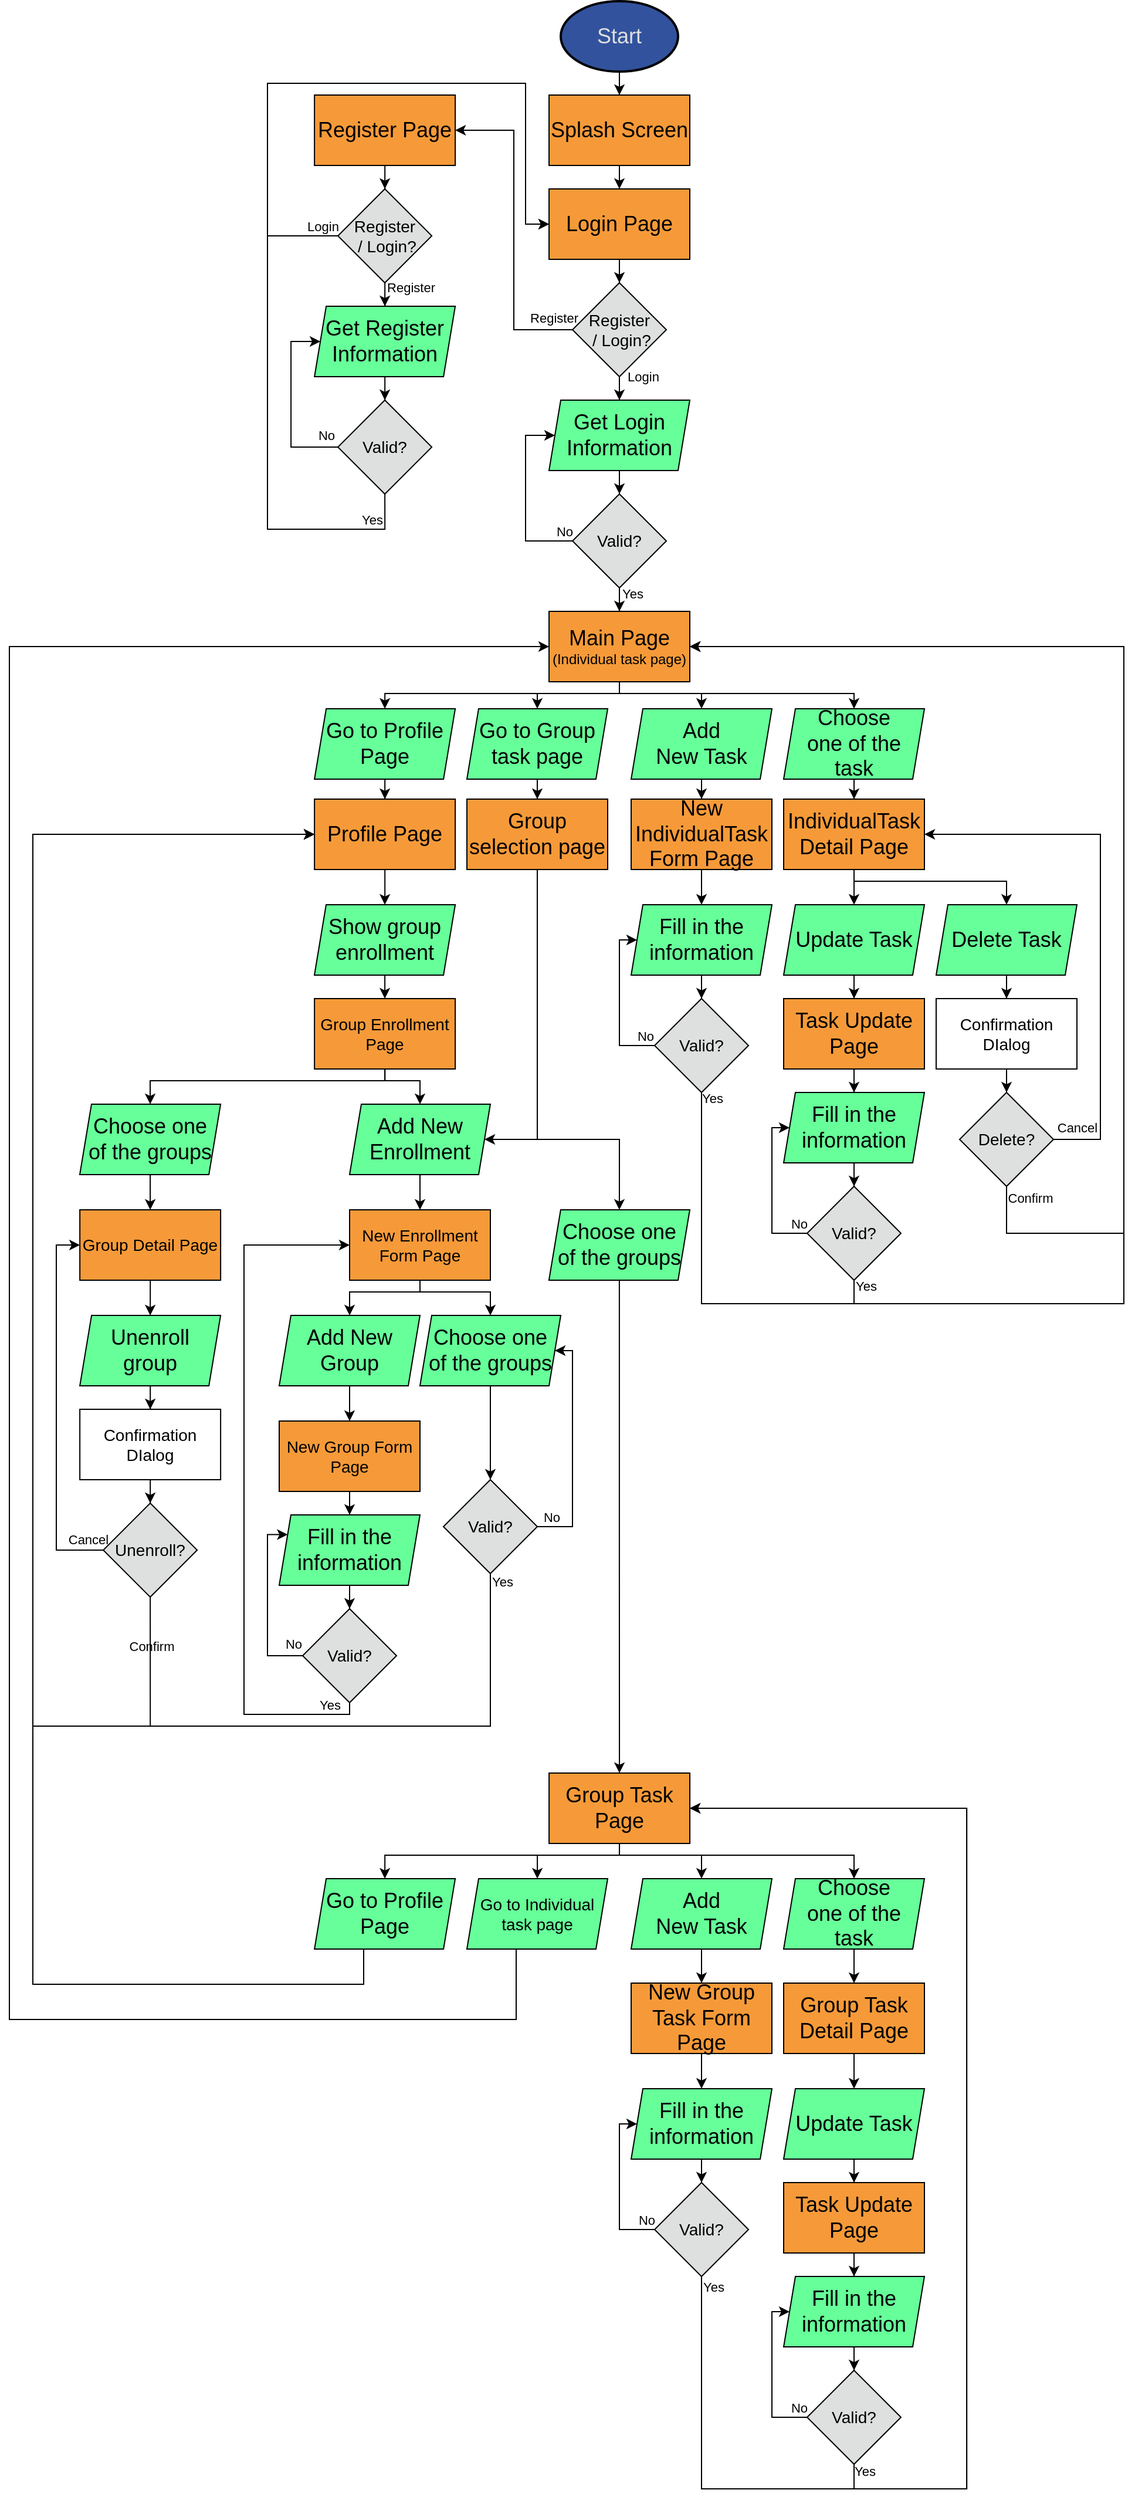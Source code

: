 <mxfile version="21.3.7" type="device">
  <diagram name="Page-1" id="p1WX4yHf_OZrE_TdTsPO">
    <mxGraphModel dx="2048" dy="620" grid="1" gridSize="10" guides="1" tooltips="1" connect="1" arrows="1" fold="1" page="1" pageScale="1" pageWidth="827" pageHeight="1169" math="0" shadow="0">
      <root>
        <mxCell id="0" />
        <mxCell id="1" parent="0" />
        <mxCell id="FOKczKK7Ak-wTjcF0xYH-5" style="edgeStyle=orthogonalEdgeStyle;rounded=0;orthogonalLoop=1;jettySize=auto;html=1;entryX=0.5;entryY=0;entryDx=0;entryDy=0;labelBackgroundColor=none;fontColor=default;" parent="1" source="FOKczKK7Ak-wTjcF0xYH-2" target="FOKczKK7Ak-wTjcF0xYH-3" edge="1">
          <mxGeometry relative="1" as="geometry" />
        </mxCell>
        <mxCell id="FOKczKK7Ak-wTjcF0xYH-2" value="&lt;font style=&quot;font-size: 18px;&quot;&gt;Start&lt;/font&gt;" style="strokeWidth=2;html=1;shape=mxgraph.flowchart.start_1;whiteSpace=wrap;shadow=0;textCollor=#FFFFFF;rounded=0;labelBackgroundColor=none;fillColor=#32529d;fontColor=#dedfdf;" parent="1" vertex="1">
          <mxGeometry x="380" y="10" width="100" height="60" as="geometry" />
        </mxCell>
        <mxCell id="FOKczKK7Ak-wTjcF0xYH-7" style="edgeStyle=orthogonalEdgeStyle;rounded=0;orthogonalLoop=1;jettySize=auto;html=1;labelBackgroundColor=none;fontColor=default;" parent="1" source="FOKczKK7Ak-wTjcF0xYH-3" target="FOKczKK7Ak-wTjcF0xYH-6" edge="1">
          <mxGeometry relative="1" as="geometry" />
        </mxCell>
        <mxCell id="FOKczKK7Ak-wTjcF0xYH-3" value="&lt;font style=&quot;font-size: 18px;&quot;&gt;Splash Screen&lt;/font&gt;" style="rounded=0;whiteSpace=wrap;html=1;labelBackgroundColor=none;fillColor=#F69A39;" parent="1" vertex="1">
          <mxGeometry x="370" y="90" width="120" height="60" as="geometry" />
        </mxCell>
        <mxCell id="FOKczKK7Ak-wTjcF0xYH-9" style="edgeStyle=orthogonalEdgeStyle;rounded=0;orthogonalLoop=1;jettySize=auto;html=1;entryX=0.5;entryY=0;entryDx=0;entryDy=0;labelBackgroundColor=none;fontColor=default;" parent="1" source="FOKczKK7Ak-wTjcF0xYH-6" target="FOKczKK7Ak-wTjcF0xYH-8" edge="1">
          <mxGeometry relative="1" as="geometry" />
        </mxCell>
        <mxCell id="FOKczKK7Ak-wTjcF0xYH-6" value="&lt;font style=&quot;font-size: 18px;&quot;&gt;Login Page&lt;/font&gt;" style="rounded=0;whiteSpace=wrap;html=1;labelBackgroundColor=none;fillColor=#F69A39;" parent="1" vertex="1">
          <mxGeometry x="370" y="170" width="120" height="60" as="geometry" />
        </mxCell>
        <mxCell id="FOKczKK7Ak-wTjcF0xYH-15" style="edgeStyle=orthogonalEdgeStyle;rounded=0;orthogonalLoop=1;jettySize=auto;html=1;entryX=1;entryY=0.5;entryDx=0;entryDy=0;labelBackgroundColor=none;fontColor=default;" parent="1" source="FOKczKK7Ak-wTjcF0xYH-8" target="FOKczKK7Ak-wTjcF0xYH-10" edge="1">
          <mxGeometry relative="1" as="geometry">
            <Array as="points">
              <mxPoint x="340" y="290" />
              <mxPoint x="340" y="120" />
            </Array>
          </mxGeometry>
        </mxCell>
        <mxCell id="FOKczKK7Ak-wTjcF0xYH-30" value="Register" style="edgeLabel;html=1;align=center;verticalAlign=middle;resizable=0;points=[];rounded=0;labelBackgroundColor=none;" parent="FOKczKK7Ak-wTjcF0xYH-15" vertex="1" connectable="0">
          <mxGeometry x="-0.928" y="2" relative="1" as="geometry">
            <mxPoint x="-7" y="-12" as="offset" />
          </mxGeometry>
        </mxCell>
        <mxCell id="FOKczKK7Ak-wTjcF0xYH-23" style="edgeStyle=orthogonalEdgeStyle;rounded=0;orthogonalLoop=1;jettySize=auto;html=1;entryX=0.5;entryY=0;entryDx=0;entryDy=0;labelBackgroundColor=none;fontColor=default;" parent="1" source="FOKczKK7Ak-wTjcF0xYH-8" target="FOKczKK7Ak-wTjcF0xYH-22" edge="1">
          <mxGeometry relative="1" as="geometry" />
        </mxCell>
        <mxCell id="FOKczKK7Ak-wTjcF0xYH-31" value="Login" style="edgeLabel;html=1;align=center;verticalAlign=middle;resizable=0;points=[];rounded=0;labelBackgroundColor=none;" parent="FOKczKK7Ak-wTjcF0xYH-23" vertex="1" connectable="0">
          <mxGeometry x="0.527" y="1" relative="1" as="geometry">
            <mxPoint x="19" y="-6" as="offset" />
          </mxGeometry>
        </mxCell>
        <mxCell id="FOKczKK7Ak-wTjcF0xYH-8" value="&lt;font style=&quot;font-size: 14px;&quot;&gt;Register&lt;br&gt;&amp;nbsp;/ Login?&lt;/font&gt;" style="rhombus;whiteSpace=wrap;html=1;rounded=0;labelBackgroundColor=none;fillColor=#DEDFDF;" parent="1" vertex="1">
          <mxGeometry x="390" y="250" width="80" height="80" as="geometry" />
        </mxCell>
        <mxCell id="FOKczKK7Ak-wTjcF0xYH-35" style="edgeStyle=orthogonalEdgeStyle;rounded=0;orthogonalLoop=1;jettySize=auto;html=1;entryX=0.5;entryY=0;entryDx=0;entryDy=0;labelBackgroundColor=none;fontColor=default;" parent="1" source="FOKczKK7Ak-wTjcF0xYH-10" target="FOKczKK7Ak-wTjcF0xYH-34" edge="1">
          <mxGeometry relative="1" as="geometry" />
        </mxCell>
        <mxCell id="FOKczKK7Ak-wTjcF0xYH-10" value="&lt;font style=&quot;font-size: 18px;&quot;&gt;Register Page&lt;/font&gt;" style="rounded=0;whiteSpace=wrap;html=1;labelBackgroundColor=none;fillColor=#F69A39;" parent="1" vertex="1">
          <mxGeometry x="170.06" y="90" width="120" height="60" as="geometry" />
        </mxCell>
        <mxCell id="FOKczKK7Ak-wTjcF0xYH-20" style="edgeStyle=orthogonalEdgeStyle;rounded=0;orthogonalLoop=1;jettySize=auto;html=1;entryX=0.5;entryY=0;entryDx=0;entryDy=0;labelBackgroundColor=none;fontColor=default;" parent="1" source="FOKczKK7Ak-wTjcF0xYH-11" target="FOKczKK7Ak-wTjcF0xYH-14" edge="1">
          <mxGeometry relative="1" as="geometry" />
        </mxCell>
        <mxCell id="FOKczKK7Ak-wTjcF0xYH-11" value="&lt;font style=&quot;font-size: 18px;&quot;&gt;Get Register Information&lt;/font&gt;" style="shape=parallelogram;perimeter=parallelogramPerimeter;whiteSpace=wrap;html=1;fixedSize=1;size=10;rounded=0;labelBackgroundColor=none;fillColor=#66FF99;" parent="1" vertex="1">
          <mxGeometry x="170.06" y="270" width="120" height="60" as="geometry" />
        </mxCell>
        <mxCell id="FOKczKK7Ak-wTjcF0xYH-17" style="edgeStyle=orthogonalEdgeStyle;rounded=0;orthogonalLoop=1;jettySize=auto;html=1;entryX=0;entryY=0.5;entryDx=0;entryDy=0;exitX=0.5;exitY=1;exitDx=0;exitDy=0;labelBackgroundColor=none;fontColor=default;" parent="1" source="FOKczKK7Ak-wTjcF0xYH-14" target="FOKczKK7Ak-wTjcF0xYH-6" edge="1">
          <mxGeometry relative="1" as="geometry">
            <mxPoint x="340" y="200" as="targetPoint" />
            <Array as="points">
              <mxPoint x="230" y="460" />
              <mxPoint x="130" y="460" />
              <mxPoint x="130" y="80" />
              <mxPoint x="350" y="80" />
              <mxPoint x="350" y="200" />
            </Array>
          </mxGeometry>
        </mxCell>
        <mxCell id="FOKczKK7Ak-wTjcF0xYH-21" value="Yes" style="edgeLabel;html=1;align=center;verticalAlign=middle;resizable=0;points=[];rounded=0;labelBackgroundColor=none;" parent="FOKczKK7Ak-wTjcF0xYH-17" vertex="1" connectable="0">
          <mxGeometry x="-0.918" relative="1" as="geometry">
            <mxPoint x="-6" y="-8" as="offset" />
          </mxGeometry>
        </mxCell>
        <mxCell id="FOKczKK7Ak-wTjcF0xYH-25" style="edgeStyle=orthogonalEdgeStyle;rounded=0;orthogonalLoop=1;jettySize=auto;html=1;entryX=0;entryY=0.5;entryDx=0;entryDy=0;exitX=0;exitY=0.5;exitDx=0;exitDy=0;labelBackgroundColor=none;fontColor=default;" parent="1" source="FOKczKK7Ak-wTjcF0xYH-14" target="FOKczKK7Ak-wTjcF0xYH-11" edge="1">
          <mxGeometry relative="1" as="geometry">
            <Array as="points">
              <mxPoint x="150.06" y="390" />
              <mxPoint x="150.06" y="300" />
            </Array>
          </mxGeometry>
        </mxCell>
        <mxCell id="FOKczKK7Ak-wTjcF0xYH-26" value="No" style="edgeLabel;html=1;align=center;verticalAlign=middle;resizable=0;points=[];rounded=0;labelBackgroundColor=none;" parent="FOKczKK7Ak-wTjcF0xYH-25" vertex="1" connectable="0">
          <mxGeometry x="-0.874" y="1" relative="1" as="geometry">
            <mxPoint y="-11" as="offset" />
          </mxGeometry>
        </mxCell>
        <mxCell id="FOKczKK7Ak-wTjcF0xYH-14" value="&lt;span style=&quot;font-size: 14px;&quot;&gt;Valid?&lt;/span&gt;" style="rhombus;whiteSpace=wrap;html=1;rounded=0;labelBackgroundColor=none;fillColor=#DEDFDF;" parent="1" vertex="1">
          <mxGeometry x="190.06" y="350" width="80" height="80" as="geometry" />
        </mxCell>
        <mxCell id="FOKczKK7Ak-wTjcF0xYH-42" style="edgeStyle=orthogonalEdgeStyle;rounded=0;orthogonalLoop=1;jettySize=auto;html=1;entryX=0.5;entryY=0;entryDx=0;entryDy=0;labelBackgroundColor=none;fontColor=default;" parent="1" source="FOKczKK7Ak-wTjcF0xYH-22" target="FOKczKK7Ak-wTjcF0xYH-24" edge="1">
          <mxGeometry relative="1" as="geometry" />
        </mxCell>
        <mxCell id="FOKczKK7Ak-wTjcF0xYH-22" value="&lt;font style=&quot;font-size: 18px;&quot;&gt;Get Login Information&lt;/font&gt;" style="shape=parallelogram;perimeter=parallelogramPerimeter;whiteSpace=wrap;html=1;fixedSize=1;size=10;rounded=0;labelBackgroundColor=none;fillColor=#66FF99;" parent="1" vertex="1">
          <mxGeometry x="370" y="350" width="120" height="60" as="geometry" />
        </mxCell>
        <mxCell id="FOKczKK7Ak-wTjcF0xYH-43" style="edgeStyle=orthogonalEdgeStyle;rounded=0;orthogonalLoop=1;jettySize=auto;html=1;entryX=0;entryY=0.5;entryDx=0;entryDy=0;exitX=0;exitY=0.5;exitDx=0;exitDy=0;labelBackgroundColor=none;fontColor=default;" parent="1" source="FOKczKK7Ak-wTjcF0xYH-24" target="FOKczKK7Ak-wTjcF0xYH-22" edge="1">
          <mxGeometry relative="1" as="geometry">
            <Array as="points">
              <mxPoint x="350" y="470" />
              <mxPoint x="350" y="380" />
            </Array>
          </mxGeometry>
        </mxCell>
        <mxCell id="FOKczKK7Ak-wTjcF0xYH-44" value="No" style="edgeLabel;html=1;align=center;verticalAlign=middle;resizable=0;points=[];rounded=0;labelBackgroundColor=none;" parent="FOKczKK7Ak-wTjcF0xYH-43" vertex="1" connectable="0">
          <mxGeometry x="-0.865" y="1" relative="1" as="geometry">
            <mxPoint x="3" y="-9" as="offset" />
          </mxGeometry>
        </mxCell>
        <mxCell id="FOKczKK7Ak-wTjcF0xYH-46" style="edgeStyle=orthogonalEdgeStyle;rounded=0;orthogonalLoop=1;jettySize=auto;html=1;entryX=0.5;entryY=0;entryDx=0;entryDy=0;labelBackgroundColor=none;fontColor=default;" parent="1" source="FOKczKK7Ak-wTjcF0xYH-24" target="FOKczKK7Ak-wTjcF0xYH-45" edge="1">
          <mxGeometry relative="1" as="geometry" />
        </mxCell>
        <mxCell id="FOKczKK7Ak-wTjcF0xYH-47" value="Yes" style="edgeLabel;html=1;align=center;verticalAlign=middle;resizable=0;points=[];rounded=0;labelBackgroundColor=none;" parent="FOKczKK7Ak-wTjcF0xYH-46" vertex="1" connectable="0">
          <mxGeometry x="-0.783" y="-1" relative="1" as="geometry">
            <mxPoint x="12" y="-2" as="offset" />
          </mxGeometry>
        </mxCell>
        <mxCell id="FOKczKK7Ak-wTjcF0xYH-24" value="&lt;span style=&quot;font-size: 14px;&quot;&gt;Valid?&lt;/span&gt;" style="rhombus;whiteSpace=wrap;html=1;rounded=0;labelBackgroundColor=none;fillColor=#DEDFDF;" parent="1" vertex="1">
          <mxGeometry x="390" y="430" width="80" height="80" as="geometry" />
        </mxCell>
        <mxCell id="FOKczKK7Ak-wTjcF0xYH-36" style="edgeStyle=orthogonalEdgeStyle;rounded=0;orthogonalLoop=1;jettySize=auto;html=1;entryX=0.5;entryY=0;entryDx=0;entryDy=0;labelBackgroundColor=none;fontColor=default;" parent="1" source="FOKczKK7Ak-wTjcF0xYH-34" target="FOKczKK7Ak-wTjcF0xYH-11" edge="1">
          <mxGeometry relative="1" as="geometry" />
        </mxCell>
        <mxCell id="FOKczKK7Ak-wTjcF0xYH-37" value="Register" style="edgeLabel;html=1;align=center;verticalAlign=middle;resizable=0;points=[];rounded=0;labelBackgroundColor=none;" parent="FOKczKK7Ak-wTjcF0xYH-36" vertex="1" connectable="0">
          <mxGeometry x="0.184" relative="1" as="geometry">
            <mxPoint x="22" y="-1" as="offset" />
          </mxGeometry>
        </mxCell>
        <mxCell id="FOKczKK7Ak-wTjcF0xYH-38" style="edgeStyle=orthogonalEdgeStyle;rounded=0;orthogonalLoop=1;jettySize=auto;html=1;entryX=0;entryY=0.5;entryDx=0;entryDy=0;labelBackgroundColor=none;fontColor=default;" parent="1" source="FOKczKK7Ak-wTjcF0xYH-34" target="FOKczKK7Ak-wTjcF0xYH-6" edge="1">
          <mxGeometry relative="1" as="geometry">
            <Array as="points">
              <mxPoint x="130" y="210" />
              <mxPoint x="130" y="80" />
              <mxPoint x="350" y="80" />
              <mxPoint x="350" y="200" />
            </Array>
          </mxGeometry>
        </mxCell>
        <mxCell id="FOKczKK7Ak-wTjcF0xYH-40" value="Login" style="edgeLabel;html=1;align=center;verticalAlign=middle;resizable=0;points=[];rounded=0;labelBackgroundColor=none;" parent="FOKczKK7Ak-wTjcF0xYH-38" vertex="1" connectable="0">
          <mxGeometry x="-0.9" relative="1" as="geometry">
            <mxPoint x="14" y="-8" as="offset" />
          </mxGeometry>
        </mxCell>
        <mxCell id="FOKczKK7Ak-wTjcF0xYH-34" value="&lt;font style=&quot;font-size: 14px;&quot;&gt;Register&lt;br&gt;&amp;nbsp;/ Login?&lt;/font&gt;" style="rhombus;whiteSpace=wrap;html=1;rounded=0;labelBackgroundColor=none;fillColor=#DEDFDF;" parent="1" vertex="1">
          <mxGeometry x="190.06" y="170" width="80" height="80" as="geometry" />
        </mxCell>
        <mxCell id="FOKczKK7Ak-wTjcF0xYH-54" style="edgeStyle=orthogonalEdgeStyle;rounded=0;orthogonalLoop=1;jettySize=auto;html=1;entryX=0.5;entryY=0;entryDx=0;entryDy=0;labelBackgroundColor=none;fontColor=default;" parent="1" source="FOKczKK7Ak-wTjcF0xYH-45" target="FOKczKK7Ak-wTjcF0xYH-51" edge="1">
          <mxGeometry relative="1" as="geometry">
            <Array as="points">
              <mxPoint x="430" y="600" />
              <mxPoint x="360" y="600" />
            </Array>
          </mxGeometry>
        </mxCell>
        <mxCell id="FOKczKK7Ak-wTjcF0xYH-55" style="edgeStyle=orthogonalEdgeStyle;rounded=0;orthogonalLoop=1;jettySize=auto;html=1;entryX=0.5;entryY=0;entryDx=0;entryDy=0;exitX=0.5;exitY=1;exitDx=0;exitDy=0;labelBackgroundColor=none;fontColor=default;" parent="1" source="FOKczKK7Ak-wTjcF0xYH-45" target="FOKczKK7Ak-wTjcF0xYH-52" edge="1">
          <mxGeometry relative="1" as="geometry">
            <Array as="points">
              <mxPoint x="430" y="600" />
              <mxPoint x="230" y="600" />
            </Array>
          </mxGeometry>
        </mxCell>
        <mxCell id="FOKczKK7Ak-wTjcF0xYH-56" style="edgeStyle=orthogonalEdgeStyle;rounded=0;orthogonalLoop=1;jettySize=auto;html=1;entryX=0.5;entryY=0;entryDx=0;entryDy=0;labelBackgroundColor=none;fontColor=default;" parent="1" source="FOKczKK7Ak-wTjcF0xYH-45" target="FOKczKK7Ak-wTjcF0xYH-49" edge="1">
          <mxGeometry relative="1" as="geometry">
            <Array as="points">
              <mxPoint x="430" y="600" />
              <mxPoint x="500" y="600" />
            </Array>
          </mxGeometry>
        </mxCell>
        <mxCell id="FOKczKK7Ak-wTjcF0xYH-57" style="edgeStyle=orthogonalEdgeStyle;rounded=0;orthogonalLoop=1;jettySize=auto;html=1;entryX=0.5;entryY=0;entryDx=0;entryDy=0;exitX=0.5;exitY=1;exitDx=0;exitDy=0;labelBackgroundColor=none;fontColor=default;" parent="1" source="FOKczKK7Ak-wTjcF0xYH-45" target="FOKczKK7Ak-wTjcF0xYH-53" edge="1">
          <mxGeometry relative="1" as="geometry">
            <Array as="points">
              <mxPoint x="430" y="600" />
              <mxPoint x="630" y="600" />
            </Array>
          </mxGeometry>
        </mxCell>
        <mxCell id="FOKczKK7Ak-wTjcF0xYH-45" value="&lt;font style=&quot;&quot;&gt;&lt;span style=&quot;font-size: 18px;&quot;&gt;Main Page&lt;/span&gt;&lt;br&gt;&lt;font style=&quot;font-size: 12px;&quot;&gt;(Individual task page)&lt;/font&gt;&lt;br&gt;&lt;/font&gt;" style="rounded=0;whiteSpace=wrap;html=1;labelBackgroundColor=none;fillColor=#F69A39;" parent="1" vertex="1">
          <mxGeometry x="370" y="530" width="120" height="60" as="geometry" />
        </mxCell>
        <mxCell id="FOKczKK7Ak-wTjcF0xYH-62" style="edgeStyle=orthogonalEdgeStyle;rounded=0;orthogonalLoop=1;jettySize=auto;html=1;entryX=0.5;entryY=0;entryDx=0;entryDy=0;labelBackgroundColor=none;fontColor=default;" parent="1" source="FOKczKK7Ak-wTjcF0xYH-49" target="FOKczKK7Ak-wTjcF0xYH-61" edge="1">
          <mxGeometry relative="1" as="geometry" />
        </mxCell>
        <mxCell id="FOKczKK7Ak-wTjcF0xYH-49" value="&lt;font style=&quot;font-size: 18px;&quot;&gt;Add &lt;br&gt;New Task&lt;/font&gt;" style="shape=parallelogram;perimeter=parallelogramPerimeter;whiteSpace=wrap;html=1;fixedSize=1;size=10;rounded=0;labelBackgroundColor=none;fillColor=#66FF99;" parent="1" vertex="1">
          <mxGeometry x="440" y="613" width="120" height="60" as="geometry" />
        </mxCell>
        <mxCell id="FOKczKK7Ak-wTjcF0xYH-93" style="edgeStyle=orthogonalEdgeStyle;rounded=0;orthogonalLoop=1;jettySize=auto;html=1;entryX=0.5;entryY=0;entryDx=0;entryDy=0;labelBackgroundColor=none;fontColor=default;" parent="1" source="FOKczKK7Ak-wTjcF0xYH-51" target="FOKczKK7Ak-wTjcF0xYH-92" edge="1">
          <mxGeometry relative="1" as="geometry" />
        </mxCell>
        <mxCell id="FOKczKK7Ak-wTjcF0xYH-51" value="&lt;font style=&quot;font-size: 18px;&quot;&gt;Go to Group task page&lt;/font&gt;" style="shape=parallelogram;perimeter=parallelogramPerimeter;whiteSpace=wrap;html=1;fixedSize=1;size=10;rounded=0;labelBackgroundColor=none;fillColor=#66FF99;" parent="1" vertex="1">
          <mxGeometry x="300" y="613" width="120" height="60" as="geometry" />
        </mxCell>
        <mxCell id="FOKczKK7Ak-wTjcF0xYH-85" style="edgeStyle=orthogonalEdgeStyle;rounded=0;orthogonalLoop=1;jettySize=auto;html=1;entryX=0.5;entryY=0;entryDx=0;entryDy=0;labelBackgroundColor=none;fontColor=default;" parent="1" source="FOKczKK7Ak-wTjcF0xYH-52" target="FOKczKK7Ak-wTjcF0xYH-83" edge="1">
          <mxGeometry relative="1" as="geometry" />
        </mxCell>
        <mxCell id="FOKczKK7Ak-wTjcF0xYH-52" value="&lt;span style=&quot;font-size: 18px;&quot;&gt;Go to Profile Page&lt;/span&gt;" style="shape=parallelogram;perimeter=parallelogramPerimeter;whiteSpace=wrap;html=1;fixedSize=1;size=10;rounded=0;labelBackgroundColor=none;fillColor=#66FF99;" parent="1" vertex="1">
          <mxGeometry x="170.06" y="613" width="120" height="60" as="geometry" />
        </mxCell>
        <mxCell id="FOKczKK7Ak-wTjcF0xYH-60" style="edgeStyle=orthogonalEdgeStyle;rounded=0;orthogonalLoop=1;jettySize=auto;html=1;entryX=0.5;entryY=0;entryDx=0;entryDy=0;labelBackgroundColor=none;fontColor=default;" parent="1" source="FOKczKK7Ak-wTjcF0xYH-53" target="FOKczKK7Ak-wTjcF0xYH-59" edge="1">
          <mxGeometry relative="1" as="geometry" />
        </mxCell>
        <mxCell id="FOKczKK7Ak-wTjcF0xYH-53" value="&lt;span style=&quot;font-size: 18px;&quot;&gt;Choose &lt;br&gt;one of the task&lt;/span&gt;" style="shape=parallelogram;perimeter=parallelogramPerimeter;whiteSpace=wrap;html=1;fixedSize=1;size=10;rounded=0;labelBackgroundColor=none;fillColor=#66FF99;" parent="1" vertex="1">
          <mxGeometry x="570" y="613" width="120" height="60" as="geometry" />
        </mxCell>
        <mxCell id="FOKczKK7Ak-wTjcF0xYH-154" style="edgeStyle=orthogonalEdgeStyle;rounded=0;orthogonalLoop=1;jettySize=auto;html=1;entryX=0.5;entryY=0;entryDx=0;entryDy=0;exitX=0.5;exitY=1;exitDx=0;exitDy=0;labelBackgroundColor=none;fontColor=default;" parent="1" source="FOKczKK7Ak-wTjcF0xYH-58" target="FOKczKK7Ak-wTjcF0xYH-151" edge="1">
          <mxGeometry relative="1" as="geometry">
            <Array as="points">
              <mxPoint x="430.03" y="1590" />
              <mxPoint x="230.03" y="1590" />
            </Array>
          </mxGeometry>
        </mxCell>
        <mxCell id="_MALRZVadXGBYBrPa3d0-1" style="edgeStyle=orthogonalEdgeStyle;rounded=0;orthogonalLoop=1;jettySize=auto;html=1;entryX=0.5;entryY=0;entryDx=0;entryDy=0;" parent="1" source="FOKczKK7Ak-wTjcF0xYH-58" target="FOKczKK7Ak-wTjcF0xYH-149" edge="1">
          <mxGeometry relative="1" as="geometry">
            <Array as="points">
              <mxPoint x="430.06" y="1590" />
              <mxPoint x="500.06" y="1590" />
            </Array>
          </mxGeometry>
        </mxCell>
        <mxCell id="_MALRZVadXGBYBrPa3d0-2" style="edgeStyle=orthogonalEdgeStyle;rounded=0;orthogonalLoop=1;jettySize=auto;html=1;entryX=0.5;entryY=0;entryDx=0;entryDy=0;exitX=0.5;exitY=1;exitDx=0;exitDy=0;" parent="1" source="FOKczKK7Ak-wTjcF0xYH-58" target="FOKczKK7Ak-wTjcF0xYH-152" edge="1">
          <mxGeometry relative="1" as="geometry">
            <Array as="points">
              <mxPoint x="430.06" y="1590" />
              <mxPoint x="630.06" y="1590" />
            </Array>
          </mxGeometry>
        </mxCell>
        <mxCell id="8rB_zu_jhOgeuQCh1sMk-1" style="edgeStyle=orthogonalEdgeStyle;rounded=0;orthogonalLoop=1;jettySize=auto;html=1;" parent="1" source="FOKczKK7Ak-wTjcF0xYH-58" target="FOKczKK7Ak-wTjcF0xYH-150" edge="1">
          <mxGeometry relative="1" as="geometry">
            <Array as="points">
              <mxPoint x="430.06" y="1590" />
              <mxPoint x="360.06" y="1590" />
            </Array>
          </mxGeometry>
        </mxCell>
        <mxCell id="FOKczKK7Ak-wTjcF0xYH-58" value="&lt;font style=&quot;&quot;&gt;&lt;font style=&quot;font-size: 18px;&quot;&gt;Group Task Page&lt;/font&gt;&lt;br&gt;&lt;/font&gt;" style="rounded=0;whiteSpace=wrap;html=1;labelBackgroundColor=none;fillColor=#F69A39;" parent="1" vertex="1">
          <mxGeometry x="370.03" y="1520" width="120" height="60" as="geometry" />
        </mxCell>
        <mxCell id="FOKczKK7Ak-wTjcF0xYH-72" style="edgeStyle=orthogonalEdgeStyle;rounded=0;orthogonalLoop=1;jettySize=auto;html=1;entryX=0.5;entryY=0;entryDx=0;entryDy=0;labelBackgroundColor=none;fontColor=default;" parent="1" source="FOKczKK7Ak-wTjcF0xYH-59" target="FOKczKK7Ak-wTjcF0xYH-69" edge="1">
          <mxGeometry relative="1" as="geometry" />
        </mxCell>
        <mxCell id="b43h8RAlcaWfOZzWOCCh-47" style="edgeStyle=orthogonalEdgeStyle;rounded=0;orthogonalLoop=1;jettySize=auto;html=1;entryX=0.5;entryY=0;entryDx=0;entryDy=0;exitX=0.5;exitY=1;exitDx=0;exitDy=0;" parent="1" source="FOKczKK7Ak-wTjcF0xYH-59" target="b43h8RAlcaWfOZzWOCCh-30" edge="1">
          <mxGeometry relative="1" as="geometry">
            <Array as="points">
              <mxPoint x="630" y="760" />
              <mxPoint x="760" y="760" />
            </Array>
          </mxGeometry>
        </mxCell>
        <mxCell id="FOKczKK7Ak-wTjcF0xYH-59" value="&lt;font style=&quot;&quot;&gt;&lt;font style=&quot;font-size: 18px;&quot;&gt;IndividualTask Detail Page&lt;/font&gt;&lt;br&gt;&lt;/font&gt;" style="rounded=0;whiteSpace=wrap;html=1;labelBackgroundColor=none;fillColor=#F69A39;" parent="1" vertex="1">
          <mxGeometry x="570" y="690" width="120" height="60" as="geometry" />
        </mxCell>
        <mxCell id="FOKczKK7Ak-wTjcF0xYH-64" style="edgeStyle=orthogonalEdgeStyle;rounded=0;orthogonalLoop=1;jettySize=auto;html=1;entryX=0.5;entryY=0;entryDx=0;entryDy=0;labelBackgroundColor=none;fontColor=default;" parent="1" source="FOKczKK7Ak-wTjcF0xYH-61" target="FOKczKK7Ak-wTjcF0xYH-63" edge="1">
          <mxGeometry relative="1" as="geometry" />
        </mxCell>
        <mxCell id="FOKczKK7Ak-wTjcF0xYH-61" value="&lt;font style=&quot;&quot;&gt;&lt;font style=&quot;font-size: 18px;&quot;&gt;New IndividualTask Form Page&lt;/font&gt;&lt;br&gt;&lt;/font&gt;" style="rounded=0;whiteSpace=wrap;html=1;labelBackgroundColor=none;fillColor=#F69A39;" parent="1" vertex="1">
          <mxGeometry x="440" y="690" width="120" height="60" as="geometry" />
        </mxCell>
        <mxCell id="FOKczKK7Ak-wTjcF0xYH-66" style="edgeStyle=orthogonalEdgeStyle;rounded=0;orthogonalLoop=1;jettySize=auto;html=1;entryX=0.5;entryY=0;entryDx=0;entryDy=0;labelBackgroundColor=none;fontColor=default;" parent="1" source="FOKczKK7Ak-wTjcF0xYH-63" target="FOKczKK7Ak-wTjcF0xYH-65" edge="1">
          <mxGeometry relative="1" as="geometry" />
        </mxCell>
        <mxCell id="FOKczKK7Ak-wTjcF0xYH-63" value="&lt;span style=&quot;font-size: 18px;&quot;&gt;Fill in the information&lt;/span&gt;" style="shape=parallelogram;perimeter=parallelogramPerimeter;whiteSpace=wrap;html=1;fixedSize=1;size=10;rounded=0;labelBackgroundColor=none;fillColor=#66FF99;" parent="1" vertex="1">
          <mxGeometry x="440" y="780" width="120" height="60" as="geometry" />
        </mxCell>
        <mxCell id="FOKczKK7Ak-wTjcF0xYH-67" style="edgeStyle=orthogonalEdgeStyle;rounded=0;orthogonalLoop=1;jettySize=auto;html=1;entryX=0;entryY=0.5;entryDx=0;entryDy=0;exitX=0;exitY=0.5;exitDx=0;exitDy=0;labelBackgroundColor=none;fontColor=default;" parent="1" source="FOKczKK7Ak-wTjcF0xYH-65" target="FOKczKK7Ak-wTjcF0xYH-63" edge="1">
          <mxGeometry relative="1" as="geometry">
            <Array as="points">
              <mxPoint x="430" y="900" />
              <mxPoint x="430" y="810" />
            </Array>
          </mxGeometry>
        </mxCell>
        <mxCell id="_MALRZVadXGBYBrPa3d0-14" value="No" style="edgeLabel;html=1;align=center;verticalAlign=middle;resizable=0;points=[];" parent="FOKczKK7Ak-wTjcF0xYH-67" vertex="1" connectable="0">
          <mxGeometry x="-0.875" relative="1" as="geometry">
            <mxPoint y="-8" as="offset" />
          </mxGeometry>
        </mxCell>
        <mxCell id="FOKczKK7Ak-wTjcF0xYH-68" style="edgeStyle=orthogonalEdgeStyle;rounded=0;orthogonalLoop=1;jettySize=auto;html=1;entryX=1;entryY=0.5;entryDx=0;entryDy=0;exitX=0.5;exitY=1;exitDx=0;exitDy=0;labelBackgroundColor=none;fontColor=default;" parent="1" source="FOKczKK7Ak-wTjcF0xYH-65" target="FOKczKK7Ak-wTjcF0xYH-45" edge="1">
          <mxGeometry relative="1" as="geometry">
            <Array as="points">
              <mxPoint x="500" y="1120" />
              <mxPoint x="860" y="1120" />
              <mxPoint x="860" y="560" />
            </Array>
          </mxGeometry>
        </mxCell>
        <mxCell id="_MALRZVadXGBYBrPa3d0-15" value="Yes" style="edgeLabel;html=1;align=center;verticalAlign=middle;resizable=0;points=[];" parent="FOKczKK7Ak-wTjcF0xYH-68" vertex="1" connectable="0">
          <mxGeometry x="-0.994" relative="1" as="geometry">
            <mxPoint x="9" as="offset" />
          </mxGeometry>
        </mxCell>
        <mxCell id="FOKczKK7Ak-wTjcF0xYH-65" value="&lt;span style=&quot;font-size: 14px;&quot;&gt;Valid?&lt;/span&gt;" style="rhombus;whiteSpace=wrap;html=1;rounded=0;labelBackgroundColor=none;fillColor=#DEDFDF;" parent="1" vertex="1">
          <mxGeometry x="460" y="860" width="80" height="80" as="geometry" />
        </mxCell>
        <mxCell id="FOKczKK7Ak-wTjcF0xYH-71" style="edgeStyle=orthogonalEdgeStyle;rounded=0;orthogonalLoop=1;jettySize=auto;html=1;entryX=0.5;entryY=0;entryDx=0;entryDy=0;labelBackgroundColor=none;fontColor=default;" parent="1" source="FOKczKK7Ak-wTjcF0xYH-69" target="FOKczKK7Ak-wTjcF0xYH-70" edge="1">
          <mxGeometry relative="1" as="geometry" />
        </mxCell>
        <mxCell id="FOKczKK7Ak-wTjcF0xYH-69" value="&lt;span style=&quot;font-size: 18px;&quot;&gt;Update Task&lt;/span&gt;" style="shape=parallelogram;perimeter=parallelogramPerimeter;whiteSpace=wrap;html=1;fixedSize=1;size=10;rounded=0;labelBackgroundColor=none;fillColor=#66FF99;" parent="1" vertex="1">
          <mxGeometry x="570" y="780" width="120" height="60" as="geometry" />
        </mxCell>
        <mxCell id="FOKczKK7Ak-wTjcF0xYH-77" style="edgeStyle=orthogonalEdgeStyle;rounded=0;orthogonalLoop=1;jettySize=auto;html=1;labelBackgroundColor=none;fontColor=default;" parent="1" source="FOKczKK7Ak-wTjcF0xYH-70" target="FOKczKK7Ak-wTjcF0xYH-73" edge="1">
          <mxGeometry relative="1" as="geometry" />
        </mxCell>
        <mxCell id="FOKczKK7Ak-wTjcF0xYH-70" value="&lt;font style=&quot;&quot;&gt;&lt;font style=&quot;font-size: 18px;&quot;&gt;Task Update Page&lt;/font&gt;&lt;br&gt;&lt;/font&gt;" style="rounded=0;whiteSpace=wrap;html=1;labelBackgroundColor=none;fillColor=#F69A39;" parent="1" vertex="1">
          <mxGeometry x="570" y="860" width="120" height="60" as="geometry" />
        </mxCell>
        <mxCell id="FOKczKK7Ak-wTjcF0xYH-76" style="edgeStyle=orthogonalEdgeStyle;rounded=0;orthogonalLoop=1;jettySize=auto;html=1;entryX=0.5;entryY=0;entryDx=0;entryDy=0;labelBackgroundColor=none;fontColor=default;" parent="1" source="FOKczKK7Ak-wTjcF0xYH-73" target="FOKczKK7Ak-wTjcF0xYH-74" edge="1">
          <mxGeometry relative="1" as="geometry" />
        </mxCell>
        <mxCell id="FOKczKK7Ak-wTjcF0xYH-73" value="&lt;span style=&quot;font-size: 18px;&quot;&gt;Fill in the information&lt;/span&gt;" style="shape=parallelogram;perimeter=parallelogramPerimeter;whiteSpace=wrap;html=1;fixedSize=1;size=10;rounded=0;labelBackgroundColor=none;fillColor=#66FF99;" parent="1" vertex="1">
          <mxGeometry x="570" y="940" width="120" height="60" as="geometry" />
        </mxCell>
        <mxCell id="FOKczKK7Ak-wTjcF0xYH-75" style="edgeStyle=orthogonalEdgeStyle;rounded=0;orthogonalLoop=1;jettySize=auto;html=1;entryX=1;entryY=0.5;entryDx=0;entryDy=0;exitX=0.5;exitY=1;exitDx=0;exitDy=0;labelBackgroundColor=none;fontColor=default;" parent="1" source="FOKczKK7Ak-wTjcF0xYH-74" target="FOKczKK7Ak-wTjcF0xYH-45" edge="1">
          <mxGeometry relative="1" as="geometry">
            <Array as="points">
              <mxPoint x="630" y="1120" />
              <mxPoint x="860" y="1120" />
              <mxPoint x="860" y="560" />
            </Array>
          </mxGeometry>
        </mxCell>
        <mxCell id="_MALRZVadXGBYBrPa3d0-13" value="Yes" style="edgeLabel;html=1;align=center;verticalAlign=middle;resizable=0;points=[];" parent="FOKczKK7Ak-wTjcF0xYH-75" vertex="1" connectable="0">
          <mxGeometry x="-0.993" relative="1" as="geometry">
            <mxPoint x="10" y="1" as="offset" />
          </mxGeometry>
        </mxCell>
        <mxCell id="FOKczKK7Ak-wTjcF0xYH-78" style="edgeStyle=orthogonalEdgeStyle;rounded=0;orthogonalLoop=1;jettySize=auto;html=1;entryX=0;entryY=0.5;entryDx=0;entryDy=0;exitX=0;exitY=0.5;exitDx=0;exitDy=0;labelBackgroundColor=none;fontColor=default;" parent="1" source="FOKczKK7Ak-wTjcF0xYH-74" target="FOKczKK7Ak-wTjcF0xYH-73" edge="1">
          <mxGeometry relative="1" as="geometry">
            <Array as="points">
              <mxPoint x="560" y="1060" />
              <mxPoint x="560" y="970" />
            </Array>
          </mxGeometry>
        </mxCell>
        <mxCell id="_MALRZVadXGBYBrPa3d0-12" value="No" style="edgeLabel;html=1;align=center;verticalAlign=middle;resizable=0;points=[];" parent="FOKczKK7Ak-wTjcF0xYH-78" vertex="1" connectable="0">
          <mxGeometry x="-0.907" relative="1" as="geometry">
            <mxPoint x="-1" y="-8" as="offset" />
          </mxGeometry>
        </mxCell>
        <mxCell id="FOKczKK7Ak-wTjcF0xYH-74" value="&lt;span style=&quot;font-size: 14px;&quot;&gt;Valid?&lt;/span&gt;" style="rhombus;whiteSpace=wrap;html=1;rounded=0;labelBackgroundColor=none;fillColor=#DEDFDF;" parent="1" vertex="1">
          <mxGeometry x="590" y="1020" width="80" height="80" as="geometry" />
        </mxCell>
        <mxCell id="FOKczKK7Ak-wTjcF0xYH-90" style="edgeStyle=orthogonalEdgeStyle;rounded=0;orthogonalLoop=1;jettySize=auto;html=1;entryX=0.5;entryY=0;entryDx=0;entryDy=0;labelBackgroundColor=none;fontColor=default;" parent="1" source="FOKczKK7Ak-wTjcF0xYH-83" target="FOKczKK7Ak-wTjcF0xYH-87" edge="1">
          <mxGeometry relative="1" as="geometry" />
        </mxCell>
        <mxCell id="FOKczKK7Ak-wTjcF0xYH-83" value="&lt;font style=&quot;&quot;&gt;&lt;font style=&quot;font-size: 18px;&quot;&gt;Profile Page&lt;/font&gt;&lt;br&gt;&lt;/font&gt;" style="rounded=0;whiteSpace=wrap;html=1;labelBackgroundColor=none;fillColor=#F69A39;" parent="1" vertex="1">
          <mxGeometry x="170.06" y="690" width="120" height="60" as="geometry" />
        </mxCell>
        <mxCell id="FOKczKK7Ak-wTjcF0xYH-96" style="edgeStyle=orthogonalEdgeStyle;rounded=0;orthogonalLoop=1;jettySize=auto;html=1;entryX=0.5;entryY=0;entryDx=0;entryDy=0;labelBackgroundColor=none;fontColor=default;" parent="1" source="FOKczKK7Ak-wTjcF0xYH-87" target="FOKczKK7Ak-wTjcF0xYH-94" edge="1">
          <mxGeometry relative="1" as="geometry" />
        </mxCell>
        <mxCell id="FOKczKK7Ak-wTjcF0xYH-87" value="&lt;span style=&quot;font-size: 18px;&quot;&gt;Show group enrollment&lt;/span&gt;" style="shape=parallelogram;perimeter=parallelogramPerimeter;whiteSpace=wrap;html=1;fixedSize=1;size=10;rounded=0;labelBackgroundColor=none;fillColor=#66FF99;" parent="1" vertex="1">
          <mxGeometry x="170" y="780" width="120.06" height="60" as="geometry" />
        </mxCell>
        <mxCell id="sDA_DFBb8yt1bR2uG5TS-1" style="edgeStyle=orthogonalEdgeStyle;rounded=0;orthogonalLoop=1;jettySize=auto;html=1;entryX=1;entryY=0.5;entryDx=0;entryDy=0;" edge="1" parent="1" source="FOKczKK7Ak-wTjcF0xYH-92" target="FOKczKK7Ak-wTjcF0xYH-101">
          <mxGeometry relative="1" as="geometry">
            <Array as="points">
              <mxPoint x="360" y="980" />
            </Array>
          </mxGeometry>
        </mxCell>
        <mxCell id="sDA_DFBb8yt1bR2uG5TS-2" style="edgeStyle=orthogonalEdgeStyle;rounded=0;orthogonalLoop=1;jettySize=auto;html=1;entryX=0.5;entryY=0;entryDx=0;entryDy=0;" edge="1" parent="1" source="FOKczKK7Ak-wTjcF0xYH-92" target="FOKczKK7Ak-wTjcF0xYH-117">
          <mxGeometry relative="1" as="geometry">
            <Array as="points">
              <mxPoint x="360" y="980" />
              <mxPoint x="430" y="980" />
            </Array>
          </mxGeometry>
        </mxCell>
        <mxCell id="FOKczKK7Ak-wTjcF0xYH-92" value="&lt;font style=&quot;&quot;&gt;&lt;font style=&quot;font-size: 18px;&quot;&gt;Group selection page&lt;/font&gt;&lt;br&gt;&lt;/font&gt;" style="rounded=0;whiteSpace=wrap;html=1;labelBackgroundColor=none;fillColor=#F69A39;" parent="1" vertex="1">
          <mxGeometry x="300" y="690" width="120" height="60" as="geometry" />
        </mxCell>
        <mxCell id="FOKczKK7Ak-wTjcF0xYH-112" style="edgeStyle=orthogonalEdgeStyle;rounded=0;orthogonalLoop=1;jettySize=auto;html=1;entryX=0.5;entryY=0;entryDx=0;entryDy=0;labelBackgroundColor=none;fontColor=default;" parent="1" source="FOKczKK7Ak-wTjcF0xYH-94" target="FOKczKK7Ak-wTjcF0xYH-101" edge="1">
          <mxGeometry relative="1" as="geometry">
            <Array as="points">
              <mxPoint x="230" y="930" />
              <mxPoint x="260" y="930" />
            </Array>
          </mxGeometry>
        </mxCell>
        <mxCell id="FOKczKK7Ak-wTjcF0xYH-115" style="edgeStyle=orthogonalEdgeStyle;rounded=0;orthogonalLoop=1;jettySize=auto;html=1;entryX=0.5;entryY=0;entryDx=0;entryDy=0;exitX=0.5;exitY=1;exitDx=0;exitDy=0;labelBackgroundColor=none;fontColor=default;" parent="1" source="FOKczKK7Ak-wTjcF0xYH-94" target="FOKczKK7Ak-wTjcF0xYH-100" edge="1">
          <mxGeometry relative="1" as="geometry">
            <Array as="points">
              <mxPoint x="230" y="930" />
              <mxPoint x="30" y="930" />
            </Array>
          </mxGeometry>
        </mxCell>
        <mxCell id="FOKczKK7Ak-wTjcF0xYH-94" value="&lt;font style=&quot;&quot;&gt;&lt;font style=&quot;font-size: 14px;&quot;&gt;Group Enrollment Page&lt;/font&gt;&lt;br&gt;&lt;/font&gt;" style="rounded=0;whiteSpace=wrap;html=1;labelBackgroundColor=none;fillColor=#F69A39;" parent="1" vertex="1">
          <mxGeometry x="170.06" y="860" width="120" height="60" as="geometry" />
        </mxCell>
        <mxCell id="FOKczKK7Ak-wTjcF0xYH-131" style="edgeStyle=orthogonalEdgeStyle;rounded=0;orthogonalLoop=1;jettySize=auto;html=1;entryX=0.5;entryY=0;entryDx=0;entryDy=0;labelBackgroundColor=none;fontColor=default;" parent="1" source="FOKczKK7Ak-wTjcF0xYH-100" target="FOKczKK7Ak-wTjcF0xYH-130" edge="1">
          <mxGeometry relative="1" as="geometry" />
        </mxCell>
        <mxCell id="FOKczKK7Ak-wTjcF0xYH-100" value="&lt;span style=&quot;font-size: 18px;&quot;&gt;Choose one &lt;br&gt;of the groups&lt;/span&gt;" style="shape=parallelogram;perimeter=parallelogramPerimeter;whiteSpace=wrap;html=1;fixedSize=1;size=10;rounded=0;labelBackgroundColor=none;fillColor=#66FF99;" parent="1" vertex="1">
          <mxGeometry x="-30" y="950" width="120.06" height="60" as="geometry" />
        </mxCell>
        <mxCell id="FOKczKK7Ak-wTjcF0xYH-121" style="edgeStyle=orthogonalEdgeStyle;rounded=0;orthogonalLoop=1;jettySize=auto;html=1;entryX=0.5;entryY=0;entryDx=0;entryDy=0;labelBackgroundColor=none;fontColor=default;" parent="1" source="FOKczKK7Ak-wTjcF0xYH-101" target="FOKczKK7Ak-wTjcF0xYH-120" edge="1">
          <mxGeometry relative="1" as="geometry" />
        </mxCell>
        <mxCell id="FOKczKK7Ak-wTjcF0xYH-101" value="&lt;span style=&quot;font-size: 18px;&quot;&gt;Add New Enrollment&lt;br&gt;&lt;/span&gt;" style="shape=parallelogram;perimeter=parallelogramPerimeter;whiteSpace=wrap;html=1;fixedSize=1;size=10;rounded=0;labelBackgroundColor=none;fillColor=#66FF99;" parent="1" vertex="1">
          <mxGeometry x="200" y="950" width="120" height="60" as="geometry" />
        </mxCell>
        <mxCell id="FOKczKK7Ak-wTjcF0xYH-119" style="edgeStyle=orthogonalEdgeStyle;rounded=0;orthogonalLoop=1;jettySize=auto;html=1;entryX=0.5;entryY=0;entryDx=0;entryDy=0;labelBackgroundColor=none;fontColor=default;" parent="1" source="FOKczKK7Ak-wTjcF0xYH-117" target="FOKczKK7Ak-wTjcF0xYH-58" edge="1">
          <mxGeometry relative="1" as="geometry" />
        </mxCell>
        <mxCell id="FOKczKK7Ak-wTjcF0xYH-117" value="&lt;span style=&quot;font-size: 18px;&quot;&gt;Choose one &lt;br&gt;of the groups&lt;/span&gt;" style="shape=parallelogram;perimeter=parallelogramPerimeter;whiteSpace=wrap;html=1;fixedSize=1;size=10;rounded=0;labelBackgroundColor=none;fillColor=#66FF99;" parent="1" vertex="1">
          <mxGeometry x="369.94" y="1040" width="120.06" height="60" as="geometry" />
        </mxCell>
        <mxCell id="FOKczKK7Ak-wTjcF0xYH-126" style="edgeStyle=orthogonalEdgeStyle;rounded=0;orthogonalLoop=1;jettySize=auto;html=1;entryX=0.5;entryY=0;entryDx=0;entryDy=0;labelBackgroundColor=none;fontColor=default;exitX=0.5;exitY=1;exitDx=0;exitDy=0;" parent="1" source="FOKczKK7Ak-wTjcF0xYH-120" target="FOKczKK7Ak-wTjcF0xYH-124" edge="1">
          <mxGeometry relative="1" as="geometry">
            <Array as="points">
              <mxPoint x="260" y="1110" />
              <mxPoint x="320" y="1110" />
            </Array>
          </mxGeometry>
        </mxCell>
        <mxCell id="b43h8RAlcaWfOZzWOCCh-22" style="edgeStyle=orthogonalEdgeStyle;rounded=0;orthogonalLoop=1;jettySize=auto;html=1;entryX=0.5;entryY=0;entryDx=0;entryDy=0;exitX=0.5;exitY=1;exitDx=0;exitDy=0;" parent="1" source="FOKczKK7Ak-wTjcF0xYH-120" target="b43h8RAlcaWfOZzWOCCh-18" edge="1">
          <mxGeometry relative="1" as="geometry">
            <Array as="points">
              <mxPoint x="300" y="1110" />
              <mxPoint x="170" y="1110" />
            </Array>
          </mxGeometry>
        </mxCell>
        <mxCell id="FOKczKK7Ak-wTjcF0xYH-120" value="&lt;font style=&quot;&quot;&gt;&lt;font style=&quot;font-size: 14px;&quot;&gt;New Enrollment Form Page&lt;/font&gt;&lt;br&gt;&lt;/font&gt;" style="rounded=0;whiteSpace=wrap;html=1;labelBackgroundColor=none;fillColor=#F69A39;" parent="1" vertex="1">
          <mxGeometry x="200" y="1040" width="120" height="60" as="geometry" />
        </mxCell>
        <mxCell id="FOKczKK7Ak-wTjcF0xYH-127" style="edgeStyle=orthogonalEdgeStyle;rounded=0;orthogonalLoop=1;jettySize=auto;html=1;entryX=0.5;entryY=0;entryDx=0;entryDy=0;labelBackgroundColor=none;fontColor=default;" parent="1" source="FOKczKK7Ak-wTjcF0xYH-124" target="FOKczKK7Ak-wTjcF0xYH-125" edge="1">
          <mxGeometry relative="1" as="geometry" />
        </mxCell>
        <mxCell id="FOKczKK7Ak-wTjcF0xYH-124" value="&lt;span style=&quot;font-size: 18px;&quot;&gt;Choose one&lt;br&gt;of the groups&lt;/span&gt;" style="shape=parallelogram;perimeter=parallelogramPerimeter;whiteSpace=wrap;html=1;fixedSize=1;size=10;rounded=0;labelBackgroundColor=none;fillColor=#66FF99;" parent="1" vertex="1">
          <mxGeometry x="260" y="1130" width="120" height="60" as="geometry" />
        </mxCell>
        <mxCell id="FOKczKK7Ak-wTjcF0xYH-128" style="edgeStyle=orthogonalEdgeStyle;rounded=0;orthogonalLoop=1;jettySize=auto;html=1;exitX=0;exitY=0.5;exitDx=0;exitDy=0;entryX=1;entryY=0.5;entryDx=0;entryDy=0;labelBackgroundColor=none;fontColor=default;" parent="1" source="FOKczKK7Ak-wTjcF0xYH-125" target="FOKczKK7Ak-wTjcF0xYH-124" edge="1">
          <mxGeometry relative="1" as="geometry">
            <mxPoint x="290" y="1160" as="targetPoint" />
            <Array as="points">
              <mxPoint x="390" y="1310" />
              <mxPoint x="390" y="1160" />
            </Array>
          </mxGeometry>
        </mxCell>
        <mxCell id="_MALRZVadXGBYBrPa3d0-8" value="No" style="edgeLabel;html=1;align=center;verticalAlign=middle;resizable=0;points=[];" parent="FOKczKK7Ak-wTjcF0xYH-128" vertex="1" connectable="0">
          <mxGeometry x="-0.286" y="-1" relative="1" as="geometry">
            <mxPoint x="-6" y="-9" as="offset" />
          </mxGeometry>
        </mxCell>
        <mxCell id="FOKczKK7Ak-wTjcF0xYH-129" style="edgeStyle=orthogonalEdgeStyle;rounded=0;orthogonalLoop=1;jettySize=auto;html=1;entryX=0;entryY=0.5;entryDx=0;entryDy=0;exitX=0.5;exitY=1;exitDx=0;exitDy=0;labelBackgroundColor=none;fontColor=default;" parent="1" source="FOKczKK7Ak-wTjcF0xYH-125" target="FOKczKK7Ak-wTjcF0xYH-83" edge="1">
          <mxGeometry relative="1" as="geometry">
            <Array as="points">
              <mxPoint x="320" y="1480" />
              <mxPoint x="-70" y="1480" />
              <mxPoint x="-70" y="720" />
            </Array>
          </mxGeometry>
        </mxCell>
        <mxCell id="_MALRZVadXGBYBrPa3d0-9" value="Yes" style="edgeLabel;html=1;align=center;verticalAlign=middle;resizable=0;points=[];" parent="FOKczKK7Ak-wTjcF0xYH-129" vertex="1" connectable="0">
          <mxGeometry x="-0.988" y="-1" relative="1" as="geometry">
            <mxPoint x="11" y="-2" as="offset" />
          </mxGeometry>
        </mxCell>
        <mxCell id="FOKczKK7Ak-wTjcF0xYH-125" value="&lt;span style=&quot;font-size: 14px;&quot;&gt;Valid?&lt;/span&gt;" style="rhombus;whiteSpace=wrap;html=1;rounded=0;labelBackgroundColor=none;fillColor=#DEDFDF;" parent="1" vertex="1">
          <mxGeometry x="280" y="1270" width="80" height="80" as="geometry" />
        </mxCell>
        <mxCell id="FOKczKK7Ak-wTjcF0xYH-134" style="edgeStyle=orthogonalEdgeStyle;rounded=0;orthogonalLoop=1;jettySize=auto;html=1;entryX=0.5;entryY=0;entryDx=0;entryDy=0;labelBackgroundColor=none;fontColor=default;" parent="1" source="FOKczKK7Ak-wTjcF0xYH-130" target="FOKczKK7Ak-wTjcF0xYH-133" edge="1">
          <mxGeometry relative="1" as="geometry" />
        </mxCell>
        <mxCell id="FOKczKK7Ak-wTjcF0xYH-130" value="&lt;font style=&quot;&quot;&gt;&lt;font style=&quot;font-size: 14px;&quot;&gt;Group Detail Page&lt;/font&gt;&lt;br&gt;&lt;/font&gt;" style="rounded=0;whiteSpace=wrap;html=1;labelBackgroundColor=none;fillColor=#F69A39;" parent="1" vertex="1">
          <mxGeometry x="-29.94" y="1040" width="120" height="60" as="geometry" />
        </mxCell>
        <mxCell id="FOKczKK7Ak-wTjcF0xYH-141" style="edgeStyle=orthogonalEdgeStyle;rounded=0;orthogonalLoop=1;jettySize=auto;html=1;entryX=0.5;entryY=0;entryDx=0;entryDy=0;labelBackgroundColor=none;fontColor=default;" parent="1" source="FOKczKK7Ak-wTjcF0xYH-133" target="FOKczKK7Ak-wTjcF0xYH-139" edge="1">
          <mxGeometry relative="1" as="geometry" />
        </mxCell>
        <mxCell id="FOKczKK7Ak-wTjcF0xYH-133" value="&lt;span style=&quot;font-size: 18px;&quot;&gt;Unenroll group&lt;/span&gt;" style="shape=parallelogram;perimeter=parallelogramPerimeter;whiteSpace=wrap;html=1;fixedSize=1;size=10;rounded=0;labelBackgroundColor=none;fillColor=#66FF99;" parent="1" vertex="1">
          <mxGeometry x="-29.94" y="1130" width="120" height="60" as="geometry" />
        </mxCell>
        <mxCell id="FOKczKK7Ak-wTjcF0xYH-142" style="edgeStyle=orthogonalEdgeStyle;rounded=0;orthogonalLoop=1;jettySize=auto;html=1;entryX=0.5;entryY=0;entryDx=0;entryDy=0;labelBackgroundColor=none;fontColor=default;" parent="1" source="FOKczKK7Ak-wTjcF0xYH-139" target="FOKczKK7Ak-wTjcF0xYH-140" edge="1">
          <mxGeometry relative="1" as="geometry" />
        </mxCell>
        <mxCell id="FOKczKK7Ak-wTjcF0xYH-139" value="&lt;font style=&quot;&quot;&gt;&lt;font style=&quot;font-size: 14px;&quot;&gt;Confirmation DIalog&lt;/font&gt;&lt;br&gt;&lt;/font&gt;" style="rounded=0;whiteSpace=wrap;html=1;labelBackgroundColor=none;" parent="1" vertex="1">
          <mxGeometry x="-29.94" y="1210" width="120" height="60" as="geometry" />
        </mxCell>
        <mxCell id="FOKczKK7Ak-wTjcF0xYH-145" style="edgeStyle=orthogonalEdgeStyle;rounded=0;orthogonalLoop=1;jettySize=auto;html=1;entryX=0;entryY=0.5;entryDx=0;entryDy=0;labelBackgroundColor=none;fontColor=default;" parent="1" source="FOKczKK7Ak-wTjcF0xYH-140" target="FOKczKK7Ak-wTjcF0xYH-130" edge="1">
          <mxGeometry relative="1" as="geometry">
            <Array as="points">
              <mxPoint x="-50" y="1330" />
              <mxPoint x="-50" y="1070" />
            </Array>
          </mxGeometry>
        </mxCell>
        <mxCell id="FOKczKK7Ak-wTjcF0xYH-147" value="Cancel" style="edgeLabel;html=1;align=center;verticalAlign=middle;resizable=0;points=[];rounded=0;labelBackgroundColor=none;" parent="FOKczKK7Ak-wTjcF0xYH-145" vertex="1" connectable="0">
          <mxGeometry x="-0.931" y="2" relative="1" as="geometry">
            <mxPoint x="-2" y="-11" as="offset" />
          </mxGeometry>
        </mxCell>
        <mxCell id="FOKczKK7Ak-wTjcF0xYH-146" style="edgeStyle=orthogonalEdgeStyle;rounded=0;orthogonalLoop=1;jettySize=auto;html=1;entryX=0;entryY=0.5;entryDx=0;entryDy=0;exitX=0.5;exitY=1;exitDx=0;exitDy=0;labelBackgroundColor=none;fontColor=default;" parent="1" source="FOKczKK7Ak-wTjcF0xYH-140" target="FOKczKK7Ak-wTjcF0xYH-83" edge="1">
          <mxGeometry relative="1" as="geometry">
            <Array as="points">
              <mxPoint x="30" y="1480" />
              <mxPoint x="-70" y="1480" />
              <mxPoint x="-70" y="720" />
            </Array>
          </mxGeometry>
        </mxCell>
        <mxCell id="FOKczKK7Ak-wTjcF0xYH-148" value="Confirm" style="edgeLabel;html=1;align=center;verticalAlign=middle;resizable=0;points=[];rounded=0;labelBackgroundColor=none;" parent="FOKczKK7Ak-wTjcF0xYH-146" vertex="1" connectable="0">
          <mxGeometry x="-0.916" y="1" relative="1" as="geometry">
            <mxPoint y="-9" as="offset" />
          </mxGeometry>
        </mxCell>
        <mxCell id="FOKczKK7Ak-wTjcF0xYH-140" value="&lt;span style=&quot;font-size: 14px;&quot;&gt;Unenroll?&lt;/span&gt;" style="rhombus;whiteSpace=wrap;html=1;rounded=0;labelBackgroundColor=none;fillColor=#DEDFDF;" parent="1" vertex="1">
          <mxGeometry x="-9.94" y="1290" width="80" height="80" as="geometry" />
        </mxCell>
        <mxCell id="FOKczKK7Ak-wTjcF0xYH-172" style="edgeStyle=orthogonalEdgeStyle;rounded=0;orthogonalLoop=1;jettySize=auto;html=1;entryX=0.5;entryY=0;entryDx=0;entryDy=0;labelBackgroundColor=none;fontColor=default;" parent="1" source="FOKczKK7Ak-wTjcF0xYH-149" target="FOKczKK7Ak-wTjcF0xYH-159" edge="1">
          <mxGeometry relative="1" as="geometry" />
        </mxCell>
        <mxCell id="FOKczKK7Ak-wTjcF0xYH-149" value="&lt;font style=&quot;font-size: 18px;&quot;&gt;Add &lt;br&gt;New Task&lt;/font&gt;" style="shape=parallelogram;perimeter=parallelogramPerimeter;whiteSpace=wrap;html=1;fixedSize=1;size=10;rounded=0;labelBackgroundColor=none;fillColor=#66FF99;" parent="1" vertex="1">
          <mxGeometry x="440.0" y="1610" width="120" height="60" as="geometry" />
        </mxCell>
        <mxCell id="FOKczKK7Ak-wTjcF0xYH-155" style="edgeStyle=orthogonalEdgeStyle;rounded=0;orthogonalLoop=1;jettySize=auto;html=1;entryX=0;entryY=0.5;entryDx=0;entryDy=0;exitX=0.5;exitY=1;exitDx=0;exitDy=0;labelBackgroundColor=none;fontColor=default;" parent="1" source="FOKczKK7Ak-wTjcF0xYH-150" target="FOKczKK7Ak-wTjcF0xYH-45" edge="1">
          <mxGeometry relative="1" as="geometry">
            <Array as="points">
              <mxPoint x="342" y="1730" />
              <mxPoint x="-90" y="1730" />
              <mxPoint x="-90" y="560" />
            </Array>
          </mxGeometry>
        </mxCell>
        <mxCell id="FOKczKK7Ak-wTjcF0xYH-150" value="&lt;font style=&quot;font-size: 14px;&quot;&gt;Go to Individual task page&lt;/font&gt;" style="shape=parallelogram;perimeter=parallelogramPerimeter;whiteSpace=wrap;html=1;fixedSize=1;size=10;rounded=0;labelBackgroundColor=none;fillColor=#66FF99;" parent="1" vertex="1">
          <mxGeometry x="300.0" y="1610" width="120" height="60" as="geometry" />
        </mxCell>
        <mxCell id="FOKczKK7Ak-wTjcF0xYH-153" style="edgeStyle=orthogonalEdgeStyle;rounded=0;orthogonalLoop=1;jettySize=auto;html=1;entryX=0;entryY=0.5;entryDx=0;entryDy=0;exitX=0.5;exitY=1;exitDx=0;exitDy=0;labelBackgroundColor=none;fontColor=default;" parent="1" source="FOKczKK7Ak-wTjcF0xYH-151" target="FOKczKK7Ak-wTjcF0xYH-83" edge="1">
          <mxGeometry relative="1" as="geometry">
            <mxPoint x="210" y="1570" as="sourcePoint" />
            <Array as="points">
              <mxPoint x="212" y="1700" />
              <mxPoint x="-70" y="1700" />
              <mxPoint x="-70" y="720" />
            </Array>
          </mxGeometry>
        </mxCell>
        <mxCell id="FOKczKK7Ak-wTjcF0xYH-151" value="&lt;font style=&quot;font-size: 18px;&quot;&gt;Go to Profile Page&lt;/font&gt;" style="shape=parallelogram;perimeter=parallelogramPerimeter;whiteSpace=wrap;html=1;fixedSize=1;size=10;rounded=0;labelBackgroundColor=none;fillColor=#66FF99;" parent="1" vertex="1">
          <mxGeometry x="170.06" y="1610" width="120" height="60" as="geometry" />
        </mxCell>
        <mxCell id="FOKczKK7Ak-wTjcF0xYH-173" style="edgeStyle=orthogonalEdgeStyle;rounded=0;orthogonalLoop=1;jettySize=auto;html=1;entryX=0.5;entryY=0;entryDx=0;entryDy=0;labelBackgroundColor=none;fontColor=default;" parent="1" source="FOKczKK7Ak-wTjcF0xYH-152" target="FOKczKK7Ak-wTjcF0xYH-157" edge="1">
          <mxGeometry relative="1" as="geometry" />
        </mxCell>
        <mxCell id="FOKczKK7Ak-wTjcF0xYH-152" value="&lt;span style=&quot;font-size: 18px;&quot;&gt;Choose &lt;br&gt;one of the task&lt;/span&gt;" style="shape=parallelogram;perimeter=parallelogramPerimeter;whiteSpace=wrap;html=1;fixedSize=1;size=10;rounded=0;labelBackgroundColor=none;fillColor=#66FF99;" parent="1" vertex="1">
          <mxGeometry x="570" y="1610" width="120" height="60" as="geometry" />
        </mxCell>
        <mxCell id="FOKczKK7Ak-wTjcF0xYH-156" style="edgeStyle=orthogonalEdgeStyle;rounded=0;orthogonalLoop=1;jettySize=auto;html=1;entryX=0.5;entryY=0;entryDx=0;entryDy=0;labelBackgroundColor=none;fontColor=default;" parent="1" source="FOKczKK7Ak-wTjcF0xYH-157" target="FOKczKK7Ak-wTjcF0xYH-165" edge="1">
          <mxGeometry relative="1" as="geometry" />
        </mxCell>
        <mxCell id="FOKczKK7Ak-wTjcF0xYH-157" value="&lt;font style=&quot;&quot;&gt;&lt;font style=&quot;font-size: 18px;&quot;&gt;Group Task Detail Page&lt;/font&gt;&lt;br&gt;&lt;/font&gt;" style="rounded=0;whiteSpace=wrap;html=1;labelBackgroundColor=none;fillColor=#F69A39;" parent="1" vertex="1">
          <mxGeometry x="570" y="1699" width="120" height="60" as="geometry" />
        </mxCell>
        <mxCell id="FOKczKK7Ak-wTjcF0xYH-158" style="edgeStyle=orthogonalEdgeStyle;rounded=0;orthogonalLoop=1;jettySize=auto;html=1;entryX=0.5;entryY=0;entryDx=0;entryDy=0;labelBackgroundColor=none;fontColor=default;" parent="1" source="FOKczKK7Ak-wTjcF0xYH-159" target="FOKczKK7Ak-wTjcF0xYH-161" edge="1">
          <mxGeometry relative="1" as="geometry" />
        </mxCell>
        <mxCell id="FOKczKK7Ak-wTjcF0xYH-159" value="&lt;font style=&quot;&quot;&gt;&lt;font style=&quot;font-size: 18px;&quot;&gt;New Group Task Form Page&lt;/font&gt;&lt;br&gt;&lt;/font&gt;" style="rounded=0;whiteSpace=wrap;html=1;labelBackgroundColor=none;fillColor=#F69A39;" parent="1" vertex="1">
          <mxGeometry x="440" y="1699" width="120" height="60" as="geometry" />
        </mxCell>
        <mxCell id="FOKczKK7Ak-wTjcF0xYH-160" style="edgeStyle=orthogonalEdgeStyle;rounded=0;orthogonalLoop=1;jettySize=auto;html=1;entryX=0.5;entryY=0;entryDx=0;entryDy=0;labelBackgroundColor=none;fontColor=default;" parent="1" source="FOKczKK7Ak-wTjcF0xYH-161" target="FOKczKK7Ak-wTjcF0xYH-163" edge="1">
          <mxGeometry relative="1" as="geometry" />
        </mxCell>
        <mxCell id="FOKczKK7Ak-wTjcF0xYH-161" value="&lt;span style=&quot;font-size: 18px;&quot;&gt;Fill in the information&lt;/span&gt;" style="shape=parallelogram;perimeter=parallelogramPerimeter;whiteSpace=wrap;html=1;fixedSize=1;size=10;rounded=0;labelBackgroundColor=none;fillColor=#66FF99;" parent="1" vertex="1">
          <mxGeometry x="440" y="1789" width="120" height="60" as="geometry" />
        </mxCell>
        <mxCell id="FOKczKK7Ak-wTjcF0xYH-162" style="edgeStyle=orthogonalEdgeStyle;rounded=0;orthogonalLoop=1;jettySize=auto;html=1;entryX=0;entryY=0.5;entryDx=0;entryDy=0;exitX=0;exitY=0.5;exitDx=0;exitDy=0;labelBackgroundColor=none;fontColor=default;" parent="1" source="FOKczKK7Ak-wTjcF0xYH-163" target="FOKczKK7Ak-wTjcF0xYH-161" edge="1">
          <mxGeometry relative="1" as="geometry">
            <Array as="points">
              <mxPoint x="430" y="1909" />
              <mxPoint x="430" y="1819" />
            </Array>
          </mxGeometry>
        </mxCell>
        <mxCell id="_MALRZVadXGBYBrPa3d0-3" value="No" style="edgeLabel;html=1;align=center;verticalAlign=middle;resizable=0;points=[];" parent="FOKczKK7Ak-wTjcF0xYH-162" vertex="1" connectable="0">
          <mxGeometry x="-0.896" relative="1" as="geometry">
            <mxPoint y="-8" as="offset" />
          </mxGeometry>
        </mxCell>
        <mxCell id="FOKczKK7Ak-wTjcF0xYH-175" style="edgeStyle=orthogonalEdgeStyle;rounded=0;orthogonalLoop=1;jettySize=auto;html=1;entryX=1;entryY=0.5;entryDx=0;entryDy=0;exitX=0.5;exitY=1;exitDx=0;exitDy=0;labelBackgroundColor=none;fontColor=default;" parent="1" source="FOKczKK7Ak-wTjcF0xYH-163" target="FOKczKK7Ak-wTjcF0xYH-58" edge="1">
          <mxGeometry relative="1" as="geometry">
            <Array as="points">
              <mxPoint x="500.06" y="2130" />
              <mxPoint x="726.06" y="2130" />
              <mxPoint x="726.06" y="1550" />
            </Array>
          </mxGeometry>
        </mxCell>
        <mxCell id="_MALRZVadXGBYBrPa3d0-4" value="Yes" style="edgeLabel;html=1;align=center;verticalAlign=middle;resizable=0;points=[];" parent="FOKczKK7Ak-wTjcF0xYH-175" vertex="1" connectable="0">
          <mxGeometry x="-0.986" y="1" relative="1" as="geometry">
            <mxPoint x="9" as="offset" />
          </mxGeometry>
        </mxCell>
        <mxCell id="FOKczKK7Ak-wTjcF0xYH-163" value="&lt;span style=&quot;font-size: 14px;&quot;&gt;Valid?&lt;/span&gt;" style="rhombus;whiteSpace=wrap;html=1;rounded=0;labelBackgroundColor=none;fillColor=#DEDFDF;" parent="1" vertex="1">
          <mxGeometry x="460" y="1869" width="80" height="80" as="geometry" />
        </mxCell>
        <mxCell id="FOKczKK7Ak-wTjcF0xYH-164" style="edgeStyle=orthogonalEdgeStyle;rounded=0;orthogonalLoop=1;jettySize=auto;html=1;entryX=0.5;entryY=0;entryDx=0;entryDy=0;labelBackgroundColor=none;fontColor=default;" parent="1" source="FOKczKK7Ak-wTjcF0xYH-165" target="FOKczKK7Ak-wTjcF0xYH-167" edge="1">
          <mxGeometry relative="1" as="geometry" />
        </mxCell>
        <mxCell id="FOKczKK7Ak-wTjcF0xYH-165" value="&lt;span style=&quot;font-size: 18px;&quot;&gt;Update Task&lt;/span&gt;" style="shape=parallelogram;perimeter=parallelogramPerimeter;whiteSpace=wrap;html=1;fixedSize=1;size=10;rounded=0;labelBackgroundColor=none;fillColor=#66FF99;" parent="1" vertex="1">
          <mxGeometry x="570" y="1789" width="120" height="60" as="geometry" />
        </mxCell>
        <mxCell id="FOKczKK7Ak-wTjcF0xYH-166" style="edgeStyle=orthogonalEdgeStyle;rounded=0;orthogonalLoop=1;jettySize=auto;html=1;labelBackgroundColor=none;fontColor=default;" parent="1" source="FOKczKK7Ak-wTjcF0xYH-167" target="FOKczKK7Ak-wTjcF0xYH-169" edge="1">
          <mxGeometry relative="1" as="geometry" />
        </mxCell>
        <mxCell id="FOKczKK7Ak-wTjcF0xYH-167" value="&lt;font style=&quot;&quot;&gt;&lt;font style=&quot;font-size: 18px;&quot;&gt;Task Update Page&lt;/font&gt;&lt;br&gt;&lt;/font&gt;" style="rounded=0;whiteSpace=wrap;html=1;labelBackgroundColor=none;fillColor=#F69A39;" parent="1" vertex="1">
          <mxGeometry x="570" y="1869" width="120" height="60" as="geometry" />
        </mxCell>
        <mxCell id="FOKczKK7Ak-wTjcF0xYH-168" style="edgeStyle=orthogonalEdgeStyle;rounded=0;orthogonalLoop=1;jettySize=auto;html=1;entryX=0.5;entryY=0;entryDx=0;entryDy=0;labelBackgroundColor=none;fontColor=default;" parent="1" source="FOKczKK7Ak-wTjcF0xYH-169" target="FOKczKK7Ak-wTjcF0xYH-171" edge="1">
          <mxGeometry relative="1" as="geometry" />
        </mxCell>
        <mxCell id="FOKczKK7Ak-wTjcF0xYH-169" value="&lt;span style=&quot;font-size: 18px;&quot;&gt;Fill in the information&lt;/span&gt;" style="shape=parallelogram;perimeter=parallelogramPerimeter;whiteSpace=wrap;html=1;fixedSize=1;size=10;rounded=0;labelBackgroundColor=none;fillColor=#66FF99;" parent="1" vertex="1">
          <mxGeometry x="570" y="1949" width="120" height="60" as="geometry" />
        </mxCell>
        <mxCell id="FOKczKK7Ak-wTjcF0xYH-170" style="edgeStyle=orthogonalEdgeStyle;rounded=0;orthogonalLoop=1;jettySize=auto;html=1;entryX=0;entryY=0.5;entryDx=0;entryDy=0;exitX=0;exitY=0.5;exitDx=0;exitDy=0;labelBackgroundColor=none;fontColor=default;" parent="1" source="FOKczKK7Ak-wTjcF0xYH-171" target="FOKczKK7Ak-wTjcF0xYH-169" edge="1">
          <mxGeometry relative="1" as="geometry">
            <Array as="points">
              <mxPoint x="560" y="2069" />
              <mxPoint x="560" y="1979" />
            </Array>
          </mxGeometry>
        </mxCell>
        <mxCell id="_MALRZVadXGBYBrPa3d0-5" value="No" style="edgeLabel;html=1;align=center;verticalAlign=middle;resizable=0;points=[];" parent="FOKczKK7Ak-wTjcF0xYH-170" vertex="1" connectable="0">
          <mxGeometry x="-0.837" y="-1" relative="1" as="geometry">
            <mxPoint x="4" y="-7" as="offset" />
          </mxGeometry>
        </mxCell>
        <mxCell id="FOKczKK7Ak-wTjcF0xYH-174" style="edgeStyle=orthogonalEdgeStyle;rounded=0;orthogonalLoop=1;jettySize=auto;html=1;entryX=1;entryY=0.5;entryDx=0;entryDy=0;exitX=0.5;exitY=1;exitDx=0;exitDy=0;labelBackgroundColor=none;fontColor=default;" parent="1" source="FOKczKK7Ak-wTjcF0xYH-171" target="FOKczKK7Ak-wTjcF0xYH-58" edge="1">
          <mxGeometry relative="1" as="geometry">
            <Array as="points">
              <mxPoint x="630.06" y="2130" />
              <mxPoint x="726.06" y="2130" />
              <mxPoint x="726.06" y="1550" />
            </Array>
          </mxGeometry>
        </mxCell>
        <mxCell id="_MALRZVadXGBYBrPa3d0-6" value="Yes" style="edgeLabel;html=1;align=center;verticalAlign=middle;resizable=0;points=[];" parent="FOKczKK7Ak-wTjcF0xYH-174" vertex="1" connectable="0">
          <mxGeometry x="-0.988" relative="1" as="geometry">
            <mxPoint x="9" as="offset" />
          </mxGeometry>
        </mxCell>
        <mxCell id="FOKczKK7Ak-wTjcF0xYH-171" value="&lt;span style=&quot;font-size: 14px;&quot;&gt;Valid?&lt;/span&gt;" style="rhombus;whiteSpace=wrap;html=1;rounded=0;labelBackgroundColor=none;fillColor=#DEDFDF;" parent="1" vertex="1">
          <mxGeometry x="590" y="2029" width="80" height="80" as="geometry" />
        </mxCell>
        <mxCell id="b43h8RAlcaWfOZzWOCCh-5" style="edgeStyle=orthogonalEdgeStyle;rounded=0;orthogonalLoop=1;jettySize=auto;html=1;entryX=0.5;entryY=0;entryDx=0;entryDy=0;" parent="1" edge="1">
          <mxGeometry relative="1" as="geometry">
            <mxPoint x="30" y="1010" as="sourcePoint" />
          </mxGeometry>
        </mxCell>
        <mxCell id="b43h8RAlcaWfOZzWOCCh-9" style="edgeStyle=orthogonalEdgeStyle;rounded=0;orthogonalLoop=1;jettySize=auto;html=1;" parent="1" edge="1">
          <mxGeometry relative="1" as="geometry">
            <mxPoint x="30" y="1100" as="sourcePoint" />
          </mxGeometry>
        </mxCell>
        <mxCell id="b43h8RAlcaWfOZzWOCCh-10" style="edgeStyle=orthogonalEdgeStyle;rounded=0;orthogonalLoop=1;jettySize=auto;html=1;" parent="1" edge="1">
          <mxGeometry relative="1" as="geometry">
            <mxPoint x="30" y="1190" as="sourcePoint" />
          </mxGeometry>
        </mxCell>
        <mxCell id="b43h8RAlcaWfOZzWOCCh-13" style="edgeStyle=orthogonalEdgeStyle;rounded=0;orthogonalLoop=1;jettySize=auto;html=1;entryX=0;entryY=0.5;entryDx=0;entryDy=0;" parent="1" edge="1">
          <mxGeometry relative="1" as="geometry">
            <mxPoint x="-25" y="1160" as="targetPoint" />
            <Array as="points">
              <mxPoint x="-40" y="1310" />
              <mxPoint x="-40" y="1160" />
            </Array>
          </mxGeometry>
        </mxCell>
        <mxCell id="b43h8RAlcaWfOZzWOCCh-17" value="No" style="edgeLabel;html=1;align=center;verticalAlign=middle;resizable=0;points=[];" parent="b43h8RAlcaWfOZzWOCCh-13" vertex="1" connectable="0">
          <mxGeometry x="-0.882" relative="1" as="geometry">
            <mxPoint x="5" y="-8" as="offset" />
          </mxGeometry>
        </mxCell>
        <mxCell id="b43h8RAlcaWfOZzWOCCh-23" style="edgeStyle=orthogonalEdgeStyle;rounded=0;orthogonalLoop=1;jettySize=auto;html=1;entryX=0.5;entryY=0;entryDx=0;entryDy=0;" parent="1" source="b43h8RAlcaWfOZzWOCCh-18" target="b43h8RAlcaWfOZzWOCCh-19" edge="1">
          <mxGeometry relative="1" as="geometry" />
        </mxCell>
        <mxCell id="b43h8RAlcaWfOZzWOCCh-18" value="&lt;span style=&quot;font-size: 18px;&quot;&gt;Add New Group&lt;br&gt;&lt;/span&gt;" style="shape=parallelogram;perimeter=parallelogramPerimeter;whiteSpace=wrap;html=1;fixedSize=1;size=10;rounded=0;labelBackgroundColor=none;fillColor=#66FF99;" parent="1" vertex="1">
          <mxGeometry x="140" y="1130" width="120" height="60" as="geometry" />
        </mxCell>
        <mxCell id="b43h8RAlcaWfOZzWOCCh-24" style="edgeStyle=orthogonalEdgeStyle;rounded=0;orthogonalLoop=1;jettySize=auto;html=1;" parent="1" source="b43h8RAlcaWfOZzWOCCh-19" target="b43h8RAlcaWfOZzWOCCh-20" edge="1">
          <mxGeometry relative="1" as="geometry" />
        </mxCell>
        <mxCell id="b43h8RAlcaWfOZzWOCCh-19" value="&lt;font style=&quot;&quot;&gt;&lt;font style=&quot;font-size: 14px;&quot;&gt;New Group Form Page&lt;/font&gt;&lt;br&gt;&lt;/font&gt;" style="rounded=0;whiteSpace=wrap;html=1;labelBackgroundColor=none;fillColor=#F69A39;" parent="1" vertex="1">
          <mxGeometry x="140" y="1220" width="120" height="60" as="geometry" />
        </mxCell>
        <mxCell id="b43h8RAlcaWfOZzWOCCh-25" style="edgeStyle=orthogonalEdgeStyle;rounded=0;orthogonalLoop=1;jettySize=auto;html=1;entryX=0.5;entryY=0;entryDx=0;entryDy=0;" parent="1" source="b43h8RAlcaWfOZzWOCCh-20" target="b43h8RAlcaWfOZzWOCCh-21" edge="1">
          <mxGeometry relative="1" as="geometry" />
        </mxCell>
        <mxCell id="b43h8RAlcaWfOZzWOCCh-20" value="&lt;span style=&quot;font-size: 18px;&quot;&gt;Fill in the information&lt;/span&gt;" style="shape=parallelogram;perimeter=parallelogramPerimeter;whiteSpace=wrap;html=1;fixedSize=1;size=10;rounded=0;labelBackgroundColor=none;fillColor=#66FF99;" parent="1" vertex="1">
          <mxGeometry x="140" y="1300" width="120" height="60" as="geometry" />
        </mxCell>
        <mxCell id="b43h8RAlcaWfOZzWOCCh-26" style="edgeStyle=orthogonalEdgeStyle;rounded=0;orthogonalLoop=1;jettySize=auto;html=1;entryX=0;entryY=0.5;entryDx=0;entryDy=0;exitX=0.5;exitY=1;exitDx=0;exitDy=0;" parent="1" source="b43h8RAlcaWfOZzWOCCh-21" target="FOKczKK7Ak-wTjcF0xYH-120" edge="1">
          <mxGeometry relative="1" as="geometry">
            <Array as="points">
              <mxPoint x="200" y="1470" />
              <mxPoint x="110" y="1470" />
              <mxPoint x="110" y="1070" />
            </Array>
          </mxGeometry>
        </mxCell>
        <mxCell id="b43h8RAlcaWfOZzWOCCh-29" value="Yes" style="edgeLabel;html=1;align=center;verticalAlign=middle;resizable=0;points=[];" parent="b43h8RAlcaWfOZzWOCCh-26" vertex="1" connectable="0">
          <mxGeometry x="-0.906" y="-1" relative="1" as="geometry">
            <mxPoint y="-7" as="offset" />
          </mxGeometry>
        </mxCell>
        <mxCell id="b43h8RAlcaWfOZzWOCCh-27" value="" style="edgeStyle=orthogonalEdgeStyle;rounded=0;orthogonalLoop=1;jettySize=auto;html=1;entryX=0;entryY=0.25;entryDx=0;entryDy=0;" parent="1" source="b43h8RAlcaWfOZzWOCCh-21" target="b43h8RAlcaWfOZzWOCCh-20" edge="1">
          <mxGeometry x="-0.069" relative="1" as="geometry">
            <Array as="points">
              <mxPoint x="130" y="1420" />
              <mxPoint x="130" y="1317" />
            </Array>
            <mxPoint as="offset" />
          </mxGeometry>
        </mxCell>
        <mxCell id="b43h8RAlcaWfOZzWOCCh-28" value="No" style="edgeLabel;html=1;align=center;verticalAlign=middle;resizable=0;points=[];" parent="b43h8RAlcaWfOZzWOCCh-27" vertex="1" connectable="0">
          <mxGeometry x="-0.889" relative="1" as="geometry">
            <mxPoint y="-10" as="offset" />
          </mxGeometry>
        </mxCell>
        <mxCell id="b43h8RAlcaWfOZzWOCCh-21" value="&lt;span style=&quot;font-size: 14px;&quot;&gt;Valid?&lt;/span&gt;" style="rhombus;whiteSpace=wrap;html=1;rounded=0;labelBackgroundColor=none;fillColor=#DEDFDF;" parent="1" vertex="1">
          <mxGeometry x="160" y="1380" width="80" height="80" as="geometry" />
        </mxCell>
        <mxCell id="b43h8RAlcaWfOZzWOCCh-46" style="edgeStyle=orthogonalEdgeStyle;rounded=0;orthogonalLoop=1;jettySize=auto;html=1;entryX=0.5;entryY=0;entryDx=0;entryDy=0;" parent="1" source="b43h8RAlcaWfOZzWOCCh-30" target="b43h8RAlcaWfOZzWOCCh-34" edge="1">
          <mxGeometry relative="1" as="geometry" />
        </mxCell>
        <mxCell id="b43h8RAlcaWfOZzWOCCh-30" value="&lt;span style=&quot;font-size: 18px;&quot;&gt;Delete Task&lt;/span&gt;" style="shape=parallelogram;perimeter=parallelogramPerimeter;whiteSpace=wrap;html=1;fixedSize=1;size=10;rounded=0;labelBackgroundColor=none;fillColor=#66FF99;" parent="1" vertex="1">
          <mxGeometry x="700" y="780" width="120" height="60" as="geometry" />
        </mxCell>
        <mxCell id="b43h8RAlcaWfOZzWOCCh-38" style="edgeStyle=orthogonalEdgeStyle;rounded=0;orthogonalLoop=1;jettySize=auto;html=1;entryX=1;entryY=0.5;entryDx=0;entryDy=0;exitX=1;exitY=0.5;exitDx=0;exitDy=0;" parent="1" source="b43h8RAlcaWfOZzWOCCh-33" target="FOKczKK7Ak-wTjcF0xYH-59" edge="1">
          <mxGeometry relative="1" as="geometry">
            <Array as="points">
              <mxPoint x="840" y="980" />
              <mxPoint x="840" y="720" />
            </Array>
          </mxGeometry>
        </mxCell>
        <mxCell id="b43h8RAlcaWfOZzWOCCh-44" value="Cancel" style="edgeLabel;html=1;align=center;verticalAlign=middle;resizable=0;points=[];" parent="b43h8RAlcaWfOZzWOCCh-38" vertex="1" connectable="0">
          <mxGeometry x="-0.931" relative="1" as="geometry">
            <mxPoint x="4" y="-10" as="offset" />
          </mxGeometry>
        </mxCell>
        <mxCell id="b43h8RAlcaWfOZzWOCCh-42" style="edgeStyle=orthogonalEdgeStyle;rounded=0;orthogonalLoop=1;jettySize=auto;html=1;entryX=1;entryY=0.5;entryDx=0;entryDy=0;exitX=0.5;exitY=1;exitDx=0;exitDy=0;" parent="1" source="b43h8RAlcaWfOZzWOCCh-33" target="FOKczKK7Ak-wTjcF0xYH-45" edge="1">
          <mxGeometry relative="1" as="geometry">
            <Array as="points">
              <mxPoint x="760" y="1060" />
              <mxPoint x="860" y="1060" />
              <mxPoint x="860" y="560" />
            </Array>
          </mxGeometry>
        </mxCell>
        <mxCell id="b43h8RAlcaWfOZzWOCCh-43" value="Confirm" style="edgeLabel;html=1;align=center;verticalAlign=middle;resizable=0;points=[];" parent="b43h8RAlcaWfOZzWOCCh-42" vertex="1" connectable="0">
          <mxGeometry x="-0.981" y="1" relative="1" as="geometry">
            <mxPoint x="19" as="offset" />
          </mxGeometry>
        </mxCell>
        <mxCell id="b43h8RAlcaWfOZzWOCCh-33" value="&lt;span style=&quot;font-size: 14px;&quot;&gt;Delete?&lt;/span&gt;" style="rhombus;whiteSpace=wrap;html=1;rounded=0;labelBackgroundColor=none;fillColor=#DEDFDF;" parent="1" vertex="1">
          <mxGeometry x="720" y="940" width="80" height="80" as="geometry" />
        </mxCell>
        <mxCell id="b43h8RAlcaWfOZzWOCCh-37" style="edgeStyle=orthogonalEdgeStyle;rounded=0;orthogonalLoop=1;jettySize=auto;html=1;entryX=0.5;entryY=0;entryDx=0;entryDy=0;" parent="1" source="b43h8RAlcaWfOZzWOCCh-34" target="b43h8RAlcaWfOZzWOCCh-33" edge="1">
          <mxGeometry relative="1" as="geometry" />
        </mxCell>
        <mxCell id="b43h8RAlcaWfOZzWOCCh-34" value="&lt;font style=&quot;&quot;&gt;&lt;font style=&quot;font-size: 14px;&quot;&gt;Confirmation DIalog&lt;/font&gt;&lt;br&gt;&lt;/font&gt;" style="rounded=0;whiteSpace=wrap;html=1;labelBackgroundColor=none;" parent="1" vertex="1">
          <mxGeometry x="700" y="860" width="120" height="60" as="geometry" />
        </mxCell>
      </root>
    </mxGraphModel>
  </diagram>
</mxfile>
